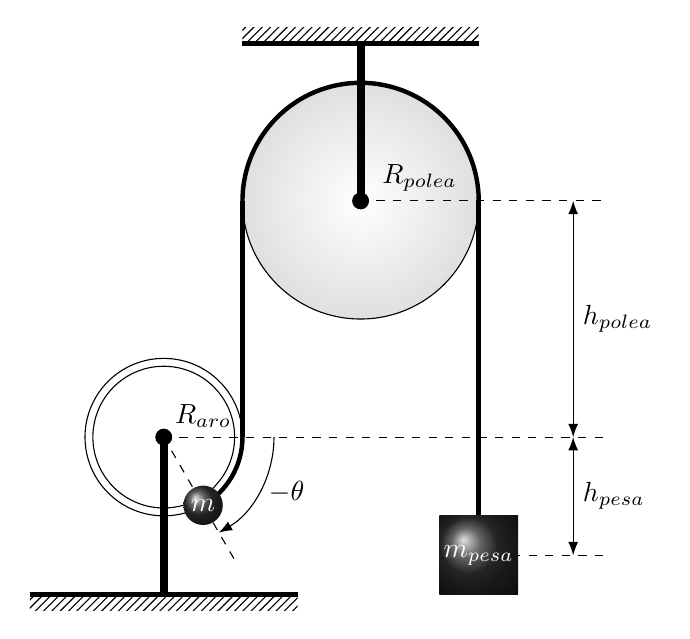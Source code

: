 \begin{tikzpicture}

	% Ring
	\def \ringRadius {1.0};
	\def \extra {0.8};
	\coordinate (ringCentre) at (0,0);
	\draw [thin] (ringCentre) circle (\ringRadius);	
	\draw [thin] (ringCentre) circle ({\ringRadius - 0.1});	
	\filldraw (ringCentre) circle (1 mm);
	% arc below the Ring
	\def \angle {60};
	\draw [ultra thick] (ringCentre) ++(0:\ringRadius) arc (0:-\angle:\ringRadius);
	% angle dimensions
	\draw [dashed, rotate around={-\angle:(ringCentre)}] {(ringCentre) + (0.2,0)} -- ({\ringRadius + \extra },0);
	\draw [-Latex] (ringCentre) ++(0:{\ringRadius + \extra / 2}) arc (0:-\angle:{\ringRadius + \extra / 2 }) node [midway, right] {\(- \theta\)};
	\node [above] at (\ringRadius/2,0) {\(R_{aro}\)};
	
	% knot
	\shade [ball color=black!80] ($(ringCentre) +({- \angle}:\ringRadius)$) circle(0.25) node [] {\color{white} $m$};

	% draw the pulley
	\def \pulleyRadius {1.5};
	\def \pulleyAltitude {3.0};
	\coordinate (pulleyCentre) at ({\ringRadius + \pulleyRadius}, \pulleyAltitude);
	\filldraw [inner color = white, outer color = gray!25] (pulleyCentre) circle (\pulleyRadius);	
	\filldraw (pulleyCentre) circle (1 mm);
	% rope to ring
	\draw [ultra thick] ($(ringCentre) + (\ringRadius,0)$) -- ($(pulleyCentre) - (\pulleyRadius,0)$);
	% arc above the pulley
	\draw [ultra thick] (pulleyCentre) ++(0:\pulleyRadius) arc (0:180:\pulleyRadius);
	% \draw [dashed] {(pulleyCentre) + (0.2,0)} -- ($ (pulleyCentre) + ({\pulleyRadius + \extra},0)$) ;
	\node [above] at ($ (pulleyCentre) + (\pulleyRadius/2,0)$) {\(R_{polea}\)};
	
	% height pulley dimension lines
	\draw [dashed] {(ringCentre) + (0.2,0)} -- ({\ringRadius + 2 * \pulleyRadius + 2* \extra},0);
	% \draw [dashed] {(pulleyCentre) + (0.2,0)} -- ($ (pulleyCentre) + (\pulleyRadius,0)$) ;
	\draw [dashed] {(pulleyCentre) + (0.2,0)} -- ($ (pulleyCentre) + (\pulleyRadius + 2 * \extra,0)$) ;
	\draw [Latex-Latex] ($ (pulleyCentre) + (\pulleyRadius + 1.5 * \extra,0)$) -- ($ (pulleyCentre) + (\pulleyRadius + 1.5 * \extra, {- \pulleyAltitude})$) node [midway, right] {\(h_{polea}\)};
	
	% ceiling
	\def \ceilingAbove {2.0};
	\draw [line width = 1 mm] ($(pulleyCentre) + (0,\ceilingAbove)$) -- (pulleyCentre);
	\draw [ultra thick] ($(pulleyCentre) + ({- \pulleyRadius},\ceilingAbove)$)  -- ($(pulleyCentre) + (\pulleyRadius,\ceilingAbove)$);
	\fill [pattern = north east lines] ($(pulleyCentre) + ({- \pulleyRadius},\ceilingAbove)$)  rectangle ($(pulleyCentre) + (\pulleyRadius, {\ceilingAbove + 0.2 })$);

	% weight at rope's end
	\def \weightAltitude {-1.5};
	\def \weightHeight {.5};
	\def \weightWidth {0.5};
	\coordinate (weightCentre) at ({\ringRadius + 2* \pulleyRadius}, \weightAltitude);
	
	% rope to weight
	\draw [ultra thick] ({\ringRadius + 2* \pulleyRadius}, \pulleyAltitude) --(weightCentre);
	
	% weight dimension lines
	\draw [dashed] (weightCentre) -- ({\ringRadius + 2 * \pulleyRadius + 2* \extra}, \weightAltitude);
	\draw [Latex-Latex] ($ (pulleyCentre) + (\pulleyRadius + 1.5 * \extra, {- \pulleyAltitude})$) --  ($ (pulleyCentre) + (\pulleyRadius + 1.5 * \extra, {- \pulleyAltitude + \weightAltitude})$) node [midway, right] {\(h_{pesa}\)};

	% weight 
	% \draw [shift = {(weightCentre)}, thick, fill = black] (-\weightWidth, -\weightHeight) rectangle (\weightWidth,\weightHeight) node [midway] {\color{white} $m_{pesa}$};
	\shade [shift = {(weightCentre)}, ball color=black!80] (-\weightWidth, -\weightHeight) rectangle (\weightWidth,\weightHeight) node [midway] {\color{white} $m_{pesa}$};


	% floor
	\def \floorAltitude {-2.0};
	\draw [ultra thick] (-1.7,\floorAltitude) -- (1.7,\floorAltitude);
	\fill [pattern = north east lines] (-1.7,{\floorAltitude-0.2}) rectangle (1.7,\floorAltitude);
	% base of the ring
	\draw [line width = 1 mm] (0,\floorAltitude) -- (ringCentre);


\end{tikzpicture}